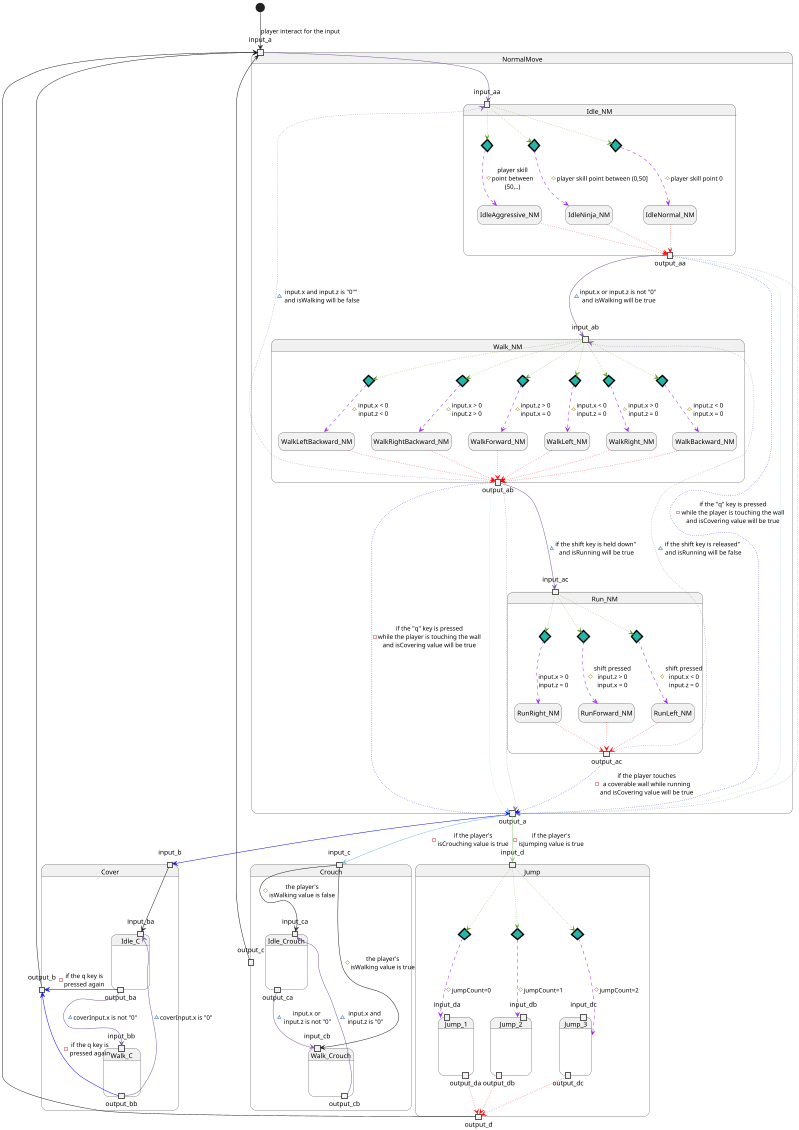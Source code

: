 ﻿@startuml

<style>
  diamond {
    BackgroundColor #21B6A8
    LineColor #000000
    LineThickness 3
}
</style>

hide empty description

scale 800 width

state NormalMove  {
    state input_a <<inputPin>>
    state output_a <<outputPin>>
    
    state Idle_NM{
        'input
        state input_aa <<inputPin>>
        
        'output pin connections
        IdleNormal_NM -[dotted,#FF0000]-> output_aa <<outputPin>>
        IdleAggressive_NM -[dotted,#FF0000]-> output_aa <<outputPin>>
        IdleNinja_NM -[dotted,#FF0000]-> output_aa <<outputPin>>
                
        state aa0_to_aaa <<choice>>
        state aa0_to_aab <<choice>>
        state aa0_to_aac <<choice>>
        
        'input pin connections
        input_aa -left[dotted,#59981A]-> aa0_to_aaa
        aa0_to_aaa -[#A020F0,dashed]-> IdleNormal_NM : #player skill point 0
        
        input_aa -right[dotted,#59981A]-> aa0_to_aab
        aa0_to_aab -[#A020F0,dashed]-> IdleAggressive_NM : #player skill\npoint between\n(50,..)
        
        input_aa -down[dotted,#59981A]-> aa0_to_aac
        aa0_to_aac -[#A020F0,dashed]-> IdleNinja_NM : #player skill point between (0,50]
    }
    
    state Walk_NM{
        'input
        state input_ab <<inputPin>>
        
        'output pin connections
        WalkForward_NM -[dotted,#FF0000]-> output_ab <<outputPin>>
        WalkLeft_NM -[dotted,#FF0000]-> output_ab <<outputPin>>
        WalkRight_NM -[dotted,#FF0000]-> output_ab <<outputPin>>
        WalkBackward_NM -[dotted,#FF0000]-> output_ab <<outputPin>>
        WalkLeftBackward_NM -[dotted,#FF0000]-> output_ab <<outputPin>>
        WalkRightBackward_NM -[dotted,#FF0000]-> output_ab <<outputPin>>
        
        'conditions
        state ab_to_abF <<choice>>
        state ab_to_abL <<choice>>
        state ab_to_abR <<choice>>
        state ab_to_abB <<choice>>
        state ab_to_abLB <<choice>>
        state ab_to_abRB <<choice>>
        
        input_ab -[dotted,#59981A]-> ab_to_abF
        ab_to_abF -[#A020F0,dashed]-> WalkForward_NM : #input.z > 0\ninput.x = 0
    
        input_ab -[dotted,#59981A]-> ab_to_abL
        ab_to_abL -[#A020F0,dashed]-> WalkLeft_NM : #input.x < 0\ninput.z = 0
        
        input_ab -[dotted,#59981A]-> ab_to_abR
        ab_to_abR -[#A020F0,dashed]-> WalkRight_NM : #input.x > 0\ninput.z = 0
        
        input_ab -[dotted,#59981A]-> ab_to_abB
        ab_to_abB -[#A020F0,dashed]-> WalkBackward_NM : #input.z < 0\ninput.x = 0
        
        input_ab -[dotted,#59981A]-> ab_to_abLB
        ab_to_abLB -[#A020F0,dashed]-> WalkLeftBackward_NM : #input.x < 0\ninput.z < 0
        
        input_ab -[dotted,#59981A]-> ab_to_abRB
        ab_to_abRB -[#A020F0,dashed]-> WalkRightBackward_NM : #input.x > 0\ninput.z > 0
    }
    
    state Run_NM{
        'input
        state input_ac <<inputPin>>
        
        'output pin connections
        RunForward_NM -[dotted,#FF0000]-> output_ac <<outputPin>>
        RunLeft_NM -[dotted,#FF0000]-> output_ac <<outputPin>>
        RunRight_NM -[dotted,#FF0000]-> output_ac <<outputPin>>
        
        'conditions
        state ac_to_acF <<choice>>
        state ac_to_acL <<choice>>
        state ac_to_acR <<choice>>
        
        input_ac -[dotted,#59981A]-> ac_to_acF
        ac_to_acF -[#A020F0,dashed]-> RunForward_NM : #shift pressed\ninput.z > 0\ninput.x = 0
    
        input_ac -[dotted,#59981A]-> ac_to_acL
        ac_to_acL -[#A020F0,dashed]-> RunLeft_NM : #shift pressed\ninput.x < 0\ninput.z = 0
        
        input_ac -[dotted,#59981A]-> ac_to_acR
        ac_to_acR -[#A020F0,dashed]-> RunRight_NM : \ninput.x > 0\ninput.z = 0
    }
}

[*] --> input_a : player interact for the input

'pin NormalMove connections
    ' none to idle_nm
    input_a -down[#7954A1]-> input_aa 

    ' idle_nm to walk_nm
    output_aa -down[#7954A1]--> input_ab : ~input.x or input.z is not "0"\n and isWalking will be true
    
    ' walk_nm to run_nm
    output_ab -down[#7954A1]--> input_ac : ~if the shift key is held down"\n and isRunning will be true

    ' run_nm to walk_nm
    output_ac -up[dotted,#7954A1]--> input_ab : ~if the shift key is released"\n and isRunning will be false
    
    ' walk_nm to idle_nm
    output_ab -up[dotted,#7954A1]--> input_aa : ~input.x and input.z is "0""\n and isWalking will be false
    
    ' idle_nm to Cover
    output_aa -[dotted,#0000FF]-> output_a : -if the "q" key is pressed\nwhile the player is touching the wall\nand isCovering value will be true
    
    ' walk_nm to Cover
    output_ab -[dotted,#0000FF]-> output_a : -if the "q" key is pressed\nwhile the player is touching the wall\nand isCovering value will be true
    
    ' run_nm to Cover
    output_ac -[dotted,#0000FF]-> output_a : -if the player touches\na coverable wall while running\nand isCovering value will be true

state Cover{
    'input
    state input_b <<inputPin>>
    state output_b <<outputPin>>
    
    state Idle_C{
        'input
        state input_ba <<inputPin>>
        state output_ba <<outputPin>>
        
        'output pin connections
        output_ba -right[#0000FF]-> output_b <<outputPin>> : -if the q key is\npressed again
    }
    
    state Walk_C{
        'input
        state input_bb <<inputPin>>
        state output_bb <<outputPin>>
        
        'output pin connections
        output_bb -up[#0000FF]-> output_b <<outputPin>> : -if the q key is\npressed again
    }
}

state Crouch{
    'input
    state input_c <<inputPin>>
    state output_c <<outputPin>>
    
    state Idle_Crouch{
        state input_ca <<inputPin>>
        state output_ca <<outputPin>>
       
    }
    
    state Walk_Crouch{
        state input_cb <<inputPin>>
        state output_cb <<outputPin>>
    }
}

state Jump{
    'input
    state input_d <<inputPin>>
    state output_d <<outputPin>>
    
    'conditions
    state ad_to_ad1 <<choice>>
    state ad_to_ad2 <<choice>>
    state ad_to_ad3 <<choice>>
    
    state Jump_1{
        state input_da <<inputPin>>
        state output_da <<outputPin>>
    }
    
    state Jump_2{
        state input_db <<inputPin>>
        state output_db <<outputPin>>
    }    

    state Jump_3{
        state input_dc <<inputPin>>
        state output_dc <<outputPin>>
    }
    
    input_d -[dotted,#59981A]-> ad_to_ad1
    ad_to_ad1 -[#A020F0,dashed]--> Jump_1 : #jumpCount=0
    
    input_d -[dotted,#59981A]-> ad_to_ad2
    ad_to_ad2 -[#A020F0,dashed]--> Jump_2 : #jumpCount=1
    
    input_d -[dotted,#59981A]-> ad_to_ad3
    ad_to_ad3 -[#A020F0,dashed]--> Jump_3 : #jumpCount=2
    
    'outputs
    output_dc -[dotted,#FF0000]-> output_d
    output_db -[dotted,#FF0000]-> output_d
    output_da -[dotted,#FF0000]-> output_d
    
    output_d --> input_a
}

'pin Connections
    input_c --> input_ca : #the player's\nisWalking value is false
    input_c --> input_cb : #the player's\nisWalking value is true

' idle_nm to Cover
    output_aa -[dotted,#68BBE3]-> output_a 
    
' walk_nm to Cover
    output_ab -[dotted,#68BBE3]-> output_a

' idle_nm to Jump
    output_aa -[dotted,#746C70]-> output_a 
    
' walk_nm to Jump
    output_ab -[dotted,#746C70]-> output_a

'pin Cover Connections
    input_b --> input_ba
    ' idle_c to walk_c
    output_ba -[#7954A1]-> input_bb : ~coverInput.x is not "0"
    ' walk_c to idle_c
    output_bb -[#7954A1]-> input_ba : ~coverInput.x is "0"
    
'pin Crouch Connections
    ' idle_crouch to walk_crouch
    output_ca -[#7954A1]-> input_cb : ~input.x or\n input.z is not "0"
    
    ' walk_crouch to idle_crouch
    output_cb -[#7954A1]-> input_ca : ~input.x and\n input.z is "0"
    
'pin Base State Connections
' Normal Move to Cover
    output_a -[#0000FF]-> input_b 

' Cover to Normal Move    
    output_b -> input_a 
    
' Crouch to Normal Move    
    output_c -> input_a 
    
' Normal Move to Crouch   
    output_a -[#68BBE3]-> input_c : -if the player's\nisCrouching value is true
    
' Normal Move to Jump
    output_a -[#94C973]-> input_d : -if the player's\nisJumping value is true
    
@enduml